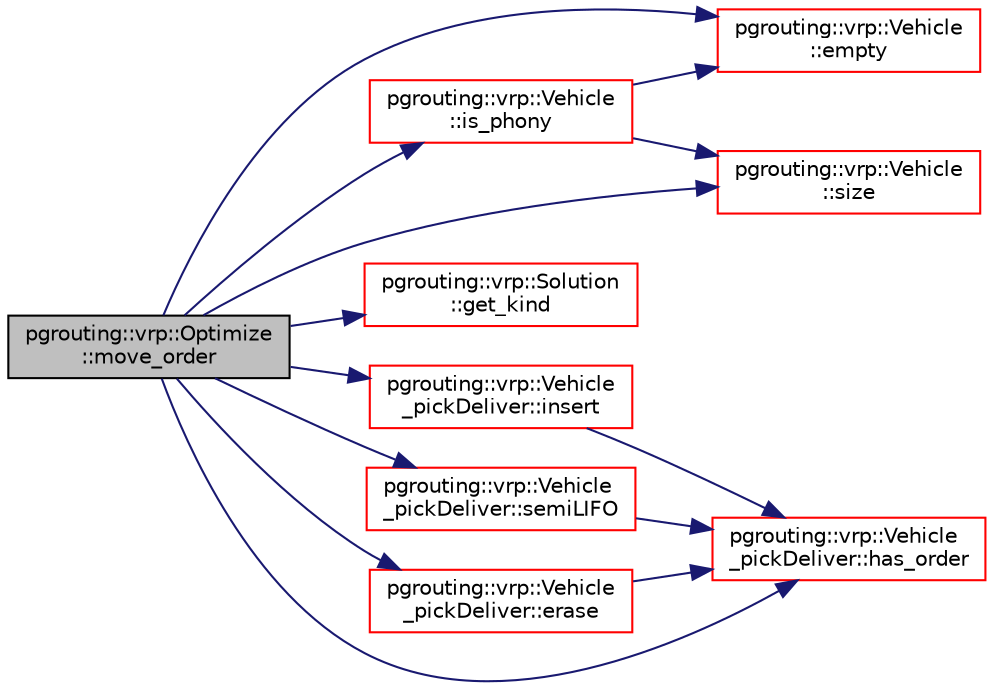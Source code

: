digraph "pgrouting::vrp::Optimize::move_order"
{
  edge [fontname="Helvetica",fontsize="10",labelfontname="Helvetica",labelfontsize="10"];
  node [fontname="Helvetica",fontsize="10",shape=record];
  rankdir="LR";
  Node579 [label="pgrouting::vrp::Optimize\l::move_order",height=0.2,width=0.4,color="black", fillcolor="grey75", style="filled", fontcolor="black"];
  Node579 -> Node580 [color="midnightblue",fontsize="10",style="solid",fontname="Helvetica"];
  Node580 [label="pgrouting::vrp::Vehicle\l::empty",height=0.2,width=0.4,color="red", fillcolor="white", style="filled",URL="$classpgrouting_1_1vrp_1_1Vehicle.html#a65bf4bc2763295f93cfed232690c4e6c",tooltip="return true when no nodes are in the truck "];
  Node579 -> Node582 [color="midnightblue",fontsize="10",style="solid",fontname="Helvetica"];
  Node582 [label="pgrouting::vrp::Vehicle\l_pickDeliver::erase",height=0.2,width=0.4,color="red", fillcolor="white", style="filled",URL="$classpgrouting_1_1vrp_1_1Vehicle__pickDeliver.html#a3824b3c3af974687c0bdcc9aab615350"];
  Node582 -> Node583 [color="midnightblue",fontsize="10",style="solid",fontname="Helvetica"];
  Node583 [label="pgrouting::vrp::Vehicle\l_pickDeliver::has_order",height=0.2,width=0.4,color="red", fillcolor="white", style="filled",URL="$classpgrouting_1_1vrp_1_1Vehicle__pickDeliver.html#adb870b4b7089194de06de8471eba0767"];
  Node579 -> Node590 [color="midnightblue",fontsize="10",style="solid",fontname="Helvetica"];
  Node590 [label="pgrouting::vrp::Solution\l::get_kind",height=0.2,width=0.4,color="red", fillcolor="white", style="filled",URL="$classpgrouting_1_1vrp_1_1Solution.html#a82bc3ecf220fbf390c9987f908fdad26"];
  Node579 -> Node583 [color="midnightblue",fontsize="10",style="solid",fontname="Helvetica"];
  Node579 -> Node594 [color="midnightblue",fontsize="10",style="solid",fontname="Helvetica"];
  Node594 [label="pgrouting::vrp::Vehicle\l_pickDeliver::insert",height=0.2,width=0.4,color="red", fillcolor="white", style="filled",URL="$classpgrouting_1_1vrp_1_1Vehicle__pickDeliver.html#ae10bef610549433ababadd20411a5e84",tooltip="Inserts an order. "];
  Node594 -> Node583 [color="midnightblue",fontsize="10",style="solid",fontname="Helvetica"];
  Node579 -> Node619 [color="midnightblue",fontsize="10",style="solid",fontname="Helvetica"];
  Node619 [label="pgrouting::vrp::Vehicle\l::is_phony",height=0.2,width=0.4,color="red", fillcolor="white", style="filled",URL="$classpgrouting_1_1vrp_1_1Vehicle.html#a7b949a1e2f1c3cc36648c6224e9c8083"];
  Node619 -> Node580 [color="midnightblue",fontsize="10",style="solid",fontname="Helvetica"];
  Node619 -> Node624 [color="midnightblue",fontsize="10",style="solid",fontname="Helvetica"];
  Node624 [label="pgrouting::vrp::Vehicle\l::size",height=0.2,width=0.4,color="red", fillcolor="white", style="filled",URL="$classpgrouting_1_1vrp_1_1Vehicle.html#a376fb8b05e902c3b703c04b9a15bffb5",tooltip="return number of nodes in the truck "];
  Node579 -> Node627 [color="midnightblue",fontsize="10",style="solid",fontname="Helvetica"];
  Node627 [label="pgrouting::vrp::Vehicle\l_pickDeliver::semiLIFO",height=0.2,width=0.4,color="red", fillcolor="white", style="filled",URL="$classpgrouting_1_1vrp_1_1Vehicle__pickDeliver.html#a59a88f45361f562c3c7b2391539de7b0",tooltip="Inserts an order In semi-Lifo order. "];
  Node627 -> Node583 [color="midnightblue",fontsize="10",style="solid",fontname="Helvetica"];
  Node579 -> Node624 [color="midnightblue",fontsize="10",style="solid",fontname="Helvetica"];
}
